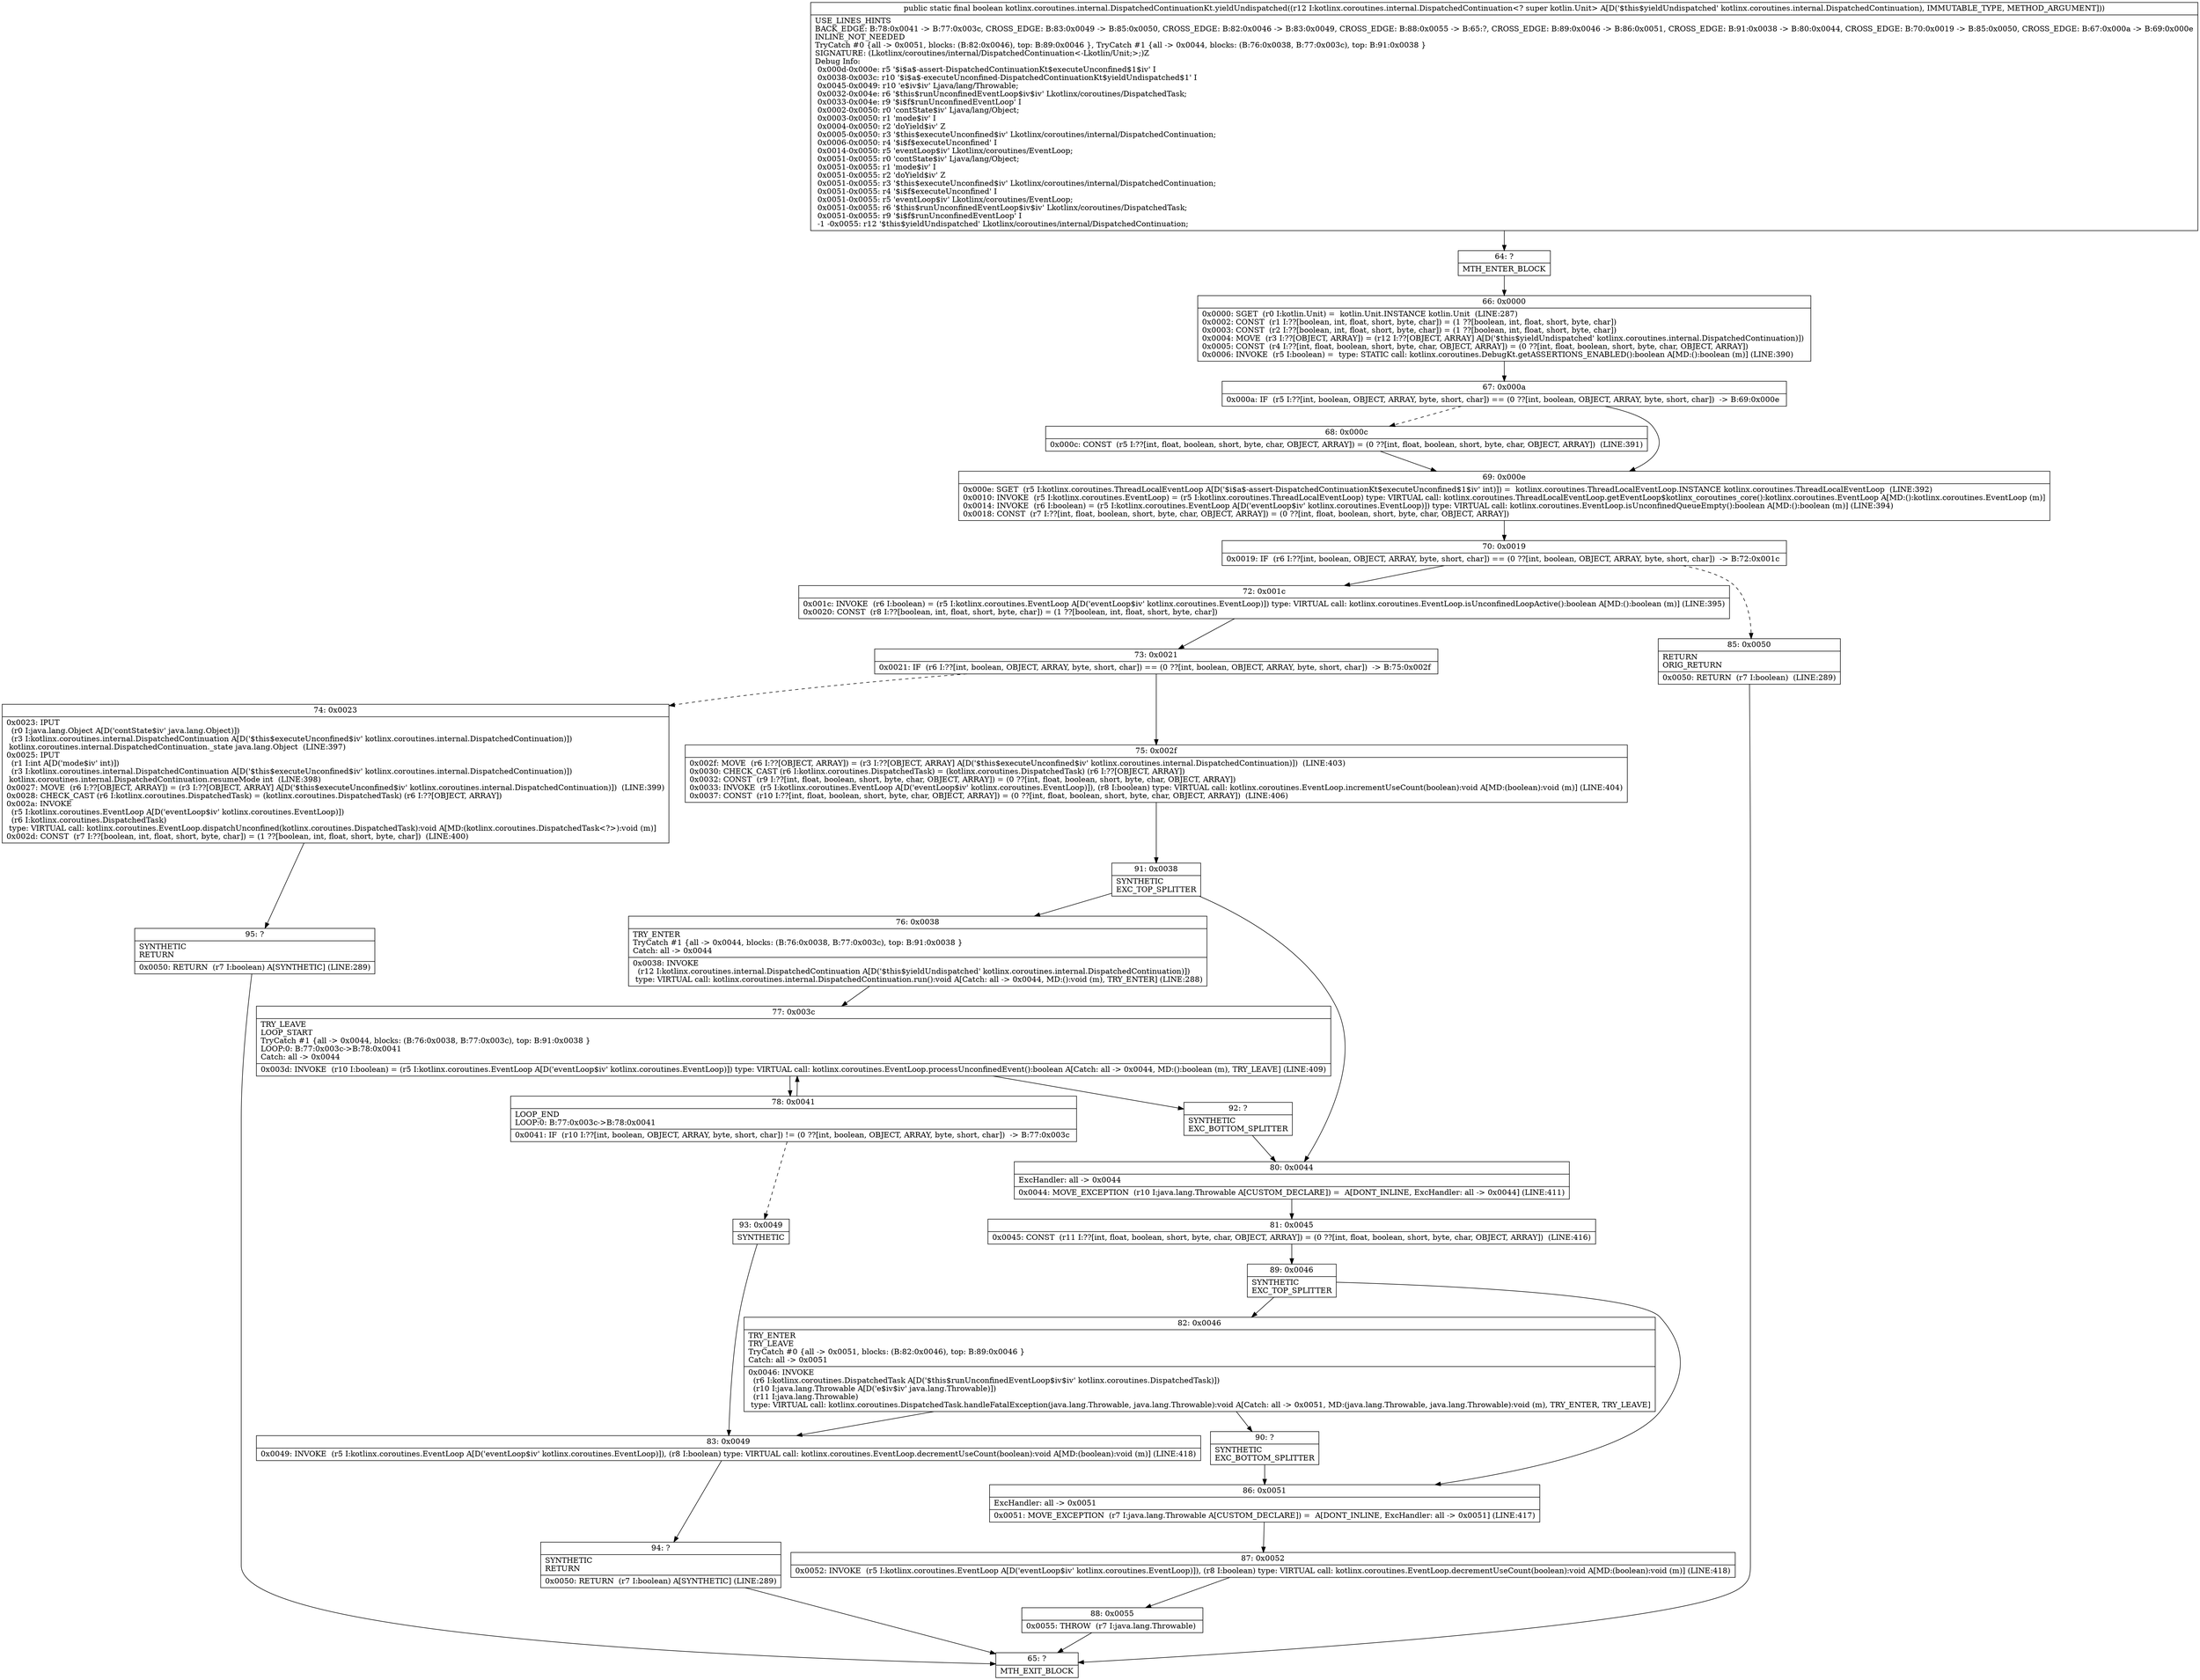 digraph "CFG forkotlinx.coroutines.internal.DispatchedContinuationKt.yieldUndispatched(Lkotlinx\/coroutines\/internal\/DispatchedContinuation;)Z" {
Node_64 [shape=record,label="{64\:\ ?|MTH_ENTER_BLOCK\l}"];
Node_66 [shape=record,label="{66\:\ 0x0000|0x0000: SGET  (r0 I:kotlin.Unit) =  kotlin.Unit.INSTANCE kotlin.Unit  (LINE:287)\l0x0002: CONST  (r1 I:??[boolean, int, float, short, byte, char]) = (1 ??[boolean, int, float, short, byte, char]) \l0x0003: CONST  (r2 I:??[boolean, int, float, short, byte, char]) = (1 ??[boolean, int, float, short, byte, char]) \l0x0004: MOVE  (r3 I:??[OBJECT, ARRAY]) = (r12 I:??[OBJECT, ARRAY] A[D('$this$yieldUndispatched' kotlinx.coroutines.internal.DispatchedContinuation)]) \l0x0005: CONST  (r4 I:??[int, float, boolean, short, byte, char, OBJECT, ARRAY]) = (0 ??[int, float, boolean, short, byte, char, OBJECT, ARRAY]) \l0x0006: INVOKE  (r5 I:boolean) =  type: STATIC call: kotlinx.coroutines.DebugKt.getASSERTIONS_ENABLED():boolean A[MD:():boolean (m)] (LINE:390)\l}"];
Node_67 [shape=record,label="{67\:\ 0x000a|0x000a: IF  (r5 I:??[int, boolean, OBJECT, ARRAY, byte, short, char]) == (0 ??[int, boolean, OBJECT, ARRAY, byte, short, char])  \-\> B:69:0x000e \l}"];
Node_68 [shape=record,label="{68\:\ 0x000c|0x000c: CONST  (r5 I:??[int, float, boolean, short, byte, char, OBJECT, ARRAY]) = (0 ??[int, float, boolean, short, byte, char, OBJECT, ARRAY])  (LINE:391)\l}"];
Node_69 [shape=record,label="{69\:\ 0x000e|0x000e: SGET  (r5 I:kotlinx.coroutines.ThreadLocalEventLoop A[D('$i$a$\-assert\-DispatchedContinuationKt$executeUnconfined$1$iv' int)]) =  kotlinx.coroutines.ThreadLocalEventLoop.INSTANCE kotlinx.coroutines.ThreadLocalEventLoop  (LINE:392)\l0x0010: INVOKE  (r5 I:kotlinx.coroutines.EventLoop) = (r5 I:kotlinx.coroutines.ThreadLocalEventLoop) type: VIRTUAL call: kotlinx.coroutines.ThreadLocalEventLoop.getEventLoop$kotlinx_coroutines_core():kotlinx.coroutines.EventLoop A[MD:():kotlinx.coroutines.EventLoop (m)]\l0x0014: INVOKE  (r6 I:boolean) = (r5 I:kotlinx.coroutines.EventLoop A[D('eventLoop$iv' kotlinx.coroutines.EventLoop)]) type: VIRTUAL call: kotlinx.coroutines.EventLoop.isUnconfinedQueueEmpty():boolean A[MD:():boolean (m)] (LINE:394)\l0x0018: CONST  (r7 I:??[int, float, boolean, short, byte, char, OBJECT, ARRAY]) = (0 ??[int, float, boolean, short, byte, char, OBJECT, ARRAY]) \l}"];
Node_70 [shape=record,label="{70\:\ 0x0019|0x0019: IF  (r6 I:??[int, boolean, OBJECT, ARRAY, byte, short, char]) == (0 ??[int, boolean, OBJECT, ARRAY, byte, short, char])  \-\> B:72:0x001c \l}"];
Node_72 [shape=record,label="{72\:\ 0x001c|0x001c: INVOKE  (r6 I:boolean) = (r5 I:kotlinx.coroutines.EventLoop A[D('eventLoop$iv' kotlinx.coroutines.EventLoop)]) type: VIRTUAL call: kotlinx.coroutines.EventLoop.isUnconfinedLoopActive():boolean A[MD:():boolean (m)] (LINE:395)\l0x0020: CONST  (r8 I:??[boolean, int, float, short, byte, char]) = (1 ??[boolean, int, float, short, byte, char]) \l}"];
Node_73 [shape=record,label="{73\:\ 0x0021|0x0021: IF  (r6 I:??[int, boolean, OBJECT, ARRAY, byte, short, char]) == (0 ??[int, boolean, OBJECT, ARRAY, byte, short, char])  \-\> B:75:0x002f \l}"];
Node_74 [shape=record,label="{74\:\ 0x0023|0x0023: IPUT  \l  (r0 I:java.lang.Object A[D('contState$iv' java.lang.Object)])\l  (r3 I:kotlinx.coroutines.internal.DispatchedContinuation A[D('$this$executeUnconfined$iv' kotlinx.coroutines.internal.DispatchedContinuation)])\l kotlinx.coroutines.internal.DispatchedContinuation._state java.lang.Object  (LINE:397)\l0x0025: IPUT  \l  (r1 I:int A[D('mode$iv' int)])\l  (r3 I:kotlinx.coroutines.internal.DispatchedContinuation A[D('$this$executeUnconfined$iv' kotlinx.coroutines.internal.DispatchedContinuation)])\l kotlinx.coroutines.internal.DispatchedContinuation.resumeMode int  (LINE:398)\l0x0027: MOVE  (r6 I:??[OBJECT, ARRAY]) = (r3 I:??[OBJECT, ARRAY] A[D('$this$executeUnconfined$iv' kotlinx.coroutines.internal.DispatchedContinuation)])  (LINE:399)\l0x0028: CHECK_CAST (r6 I:kotlinx.coroutines.DispatchedTask) = (kotlinx.coroutines.DispatchedTask) (r6 I:??[OBJECT, ARRAY]) \l0x002a: INVOKE  \l  (r5 I:kotlinx.coroutines.EventLoop A[D('eventLoop$iv' kotlinx.coroutines.EventLoop)])\l  (r6 I:kotlinx.coroutines.DispatchedTask)\l type: VIRTUAL call: kotlinx.coroutines.EventLoop.dispatchUnconfined(kotlinx.coroutines.DispatchedTask):void A[MD:(kotlinx.coroutines.DispatchedTask\<?\>):void (m)]\l0x002d: CONST  (r7 I:??[boolean, int, float, short, byte, char]) = (1 ??[boolean, int, float, short, byte, char])  (LINE:400)\l}"];
Node_95 [shape=record,label="{95\:\ ?|SYNTHETIC\lRETURN\l|0x0050: RETURN  (r7 I:boolean) A[SYNTHETIC] (LINE:289)\l}"];
Node_65 [shape=record,label="{65\:\ ?|MTH_EXIT_BLOCK\l}"];
Node_75 [shape=record,label="{75\:\ 0x002f|0x002f: MOVE  (r6 I:??[OBJECT, ARRAY]) = (r3 I:??[OBJECT, ARRAY] A[D('$this$executeUnconfined$iv' kotlinx.coroutines.internal.DispatchedContinuation)])  (LINE:403)\l0x0030: CHECK_CAST (r6 I:kotlinx.coroutines.DispatchedTask) = (kotlinx.coroutines.DispatchedTask) (r6 I:??[OBJECT, ARRAY]) \l0x0032: CONST  (r9 I:??[int, float, boolean, short, byte, char, OBJECT, ARRAY]) = (0 ??[int, float, boolean, short, byte, char, OBJECT, ARRAY]) \l0x0033: INVOKE  (r5 I:kotlinx.coroutines.EventLoop A[D('eventLoop$iv' kotlinx.coroutines.EventLoop)]), (r8 I:boolean) type: VIRTUAL call: kotlinx.coroutines.EventLoop.incrementUseCount(boolean):void A[MD:(boolean):void (m)] (LINE:404)\l0x0037: CONST  (r10 I:??[int, float, boolean, short, byte, char, OBJECT, ARRAY]) = (0 ??[int, float, boolean, short, byte, char, OBJECT, ARRAY])  (LINE:406)\l}"];
Node_91 [shape=record,label="{91\:\ 0x0038|SYNTHETIC\lEXC_TOP_SPLITTER\l}"];
Node_76 [shape=record,label="{76\:\ 0x0038|TRY_ENTER\lTryCatch #1 \{all \-\> 0x0044, blocks: (B:76:0x0038, B:77:0x003c), top: B:91:0x0038 \}\lCatch: all \-\> 0x0044\l|0x0038: INVOKE  \l  (r12 I:kotlinx.coroutines.internal.DispatchedContinuation A[D('$this$yieldUndispatched' kotlinx.coroutines.internal.DispatchedContinuation)])\l type: VIRTUAL call: kotlinx.coroutines.internal.DispatchedContinuation.run():void A[Catch: all \-\> 0x0044, MD:():void (m), TRY_ENTER] (LINE:288)\l}"];
Node_77 [shape=record,label="{77\:\ 0x003c|TRY_LEAVE\lLOOP_START\lTryCatch #1 \{all \-\> 0x0044, blocks: (B:76:0x0038, B:77:0x003c), top: B:91:0x0038 \}\lLOOP:0: B:77:0x003c\-\>B:78:0x0041\lCatch: all \-\> 0x0044\l|0x003d: INVOKE  (r10 I:boolean) = (r5 I:kotlinx.coroutines.EventLoop A[D('eventLoop$iv' kotlinx.coroutines.EventLoop)]) type: VIRTUAL call: kotlinx.coroutines.EventLoop.processUnconfinedEvent():boolean A[Catch: all \-\> 0x0044, MD:():boolean (m), TRY_LEAVE] (LINE:409)\l}"];
Node_78 [shape=record,label="{78\:\ 0x0041|LOOP_END\lLOOP:0: B:77:0x003c\-\>B:78:0x0041\l|0x0041: IF  (r10 I:??[int, boolean, OBJECT, ARRAY, byte, short, char]) != (0 ??[int, boolean, OBJECT, ARRAY, byte, short, char])  \-\> B:77:0x003c \l}"];
Node_93 [shape=record,label="{93\:\ 0x0049|SYNTHETIC\l}"];
Node_83 [shape=record,label="{83\:\ 0x0049|0x0049: INVOKE  (r5 I:kotlinx.coroutines.EventLoop A[D('eventLoop$iv' kotlinx.coroutines.EventLoop)]), (r8 I:boolean) type: VIRTUAL call: kotlinx.coroutines.EventLoop.decrementUseCount(boolean):void A[MD:(boolean):void (m)] (LINE:418)\l}"];
Node_94 [shape=record,label="{94\:\ ?|SYNTHETIC\lRETURN\l|0x0050: RETURN  (r7 I:boolean) A[SYNTHETIC] (LINE:289)\l}"];
Node_92 [shape=record,label="{92\:\ ?|SYNTHETIC\lEXC_BOTTOM_SPLITTER\l}"];
Node_80 [shape=record,label="{80\:\ 0x0044|ExcHandler: all \-\> 0x0044\l|0x0044: MOVE_EXCEPTION  (r10 I:java.lang.Throwable A[CUSTOM_DECLARE]) =  A[DONT_INLINE, ExcHandler: all \-\> 0x0044] (LINE:411)\l}"];
Node_81 [shape=record,label="{81\:\ 0x0045|0x0045: CONST  (r11 I:??[int, float, boolean, short, byte, char, OBJECT, ARRAY]) = (0 ??[int, float, boolean, short, byte, char, OBJECT, ARRAY])  (LINE:416)\l}"];
Node_89 [shape=record,label="{89\:\ 0x0046|SYNTHETIC\lEXC_TOP_SPLITTER\l}"];
Node_82 [shape=record,label="{82\:\ 0x0046|TRY_ENTER\lTRY_LEAVE\lTryCatch #0 \{all \-\> 0x0051, blocks: (B:82:0x0046), top: B:89:0x0046 \}\lCatch: all \-\> 0x0051\l|0x0046: INVOKE  \l  (r6 I:kotlinx.coroutines.DispatchedTask A[D('$this$runUnconfinedEventLoop$iv$iv' kotlinx.coroutines.DispatchedTask)])\l  (r10 I:java.lang.Throwable A[D('e$iv$iv' java.lang.Throwable)])\l  (r11 I:java.lang.Throwable)\l type: VIRTUAL call: kotlinx.coroutines.DispatchedTask.handleFatalException(java.lang.Throwable, java.lang.Throwable):void A[Catch: all \-\> 0x0051, MD:(java.lang.Throwable, java.lang.Throwable):void (m), TRY_ENTER, TRY_LEAVE]\l}"];
Node_90 [shape=record,label="{90\:\ ?|SYNTHETIC\lEXC_BOTTOM_SPLITTER\l}"];
Node_86 [shape=record,label="{86\:\ 0x0051|ExcHandler: all \-\> 0x0051\l|0x0051: MOVE_EXCEPTION  (r7 I:java.lang.Throwable A[CUSTOM_DECLARE]) =  A[DONT_INLINE, ExcHandler: all \-\> 0x0051] (LINE:417)\l}"];
Node_87 [shape=record,label="{87\:\ 0x0052|0x0052: INVOKE  (r5 I:kotlinx.coroutines.EventLoop A[D('eventLoop$iv' kotlinx.coroutines.EventLoop)]), (r8 I:boolean) type: VIRTUAL call: kotlinx.coroutines.EventLoop.decrementUseCount(boolean):void A[MD:(boolean):void (m)] (LINE:418)\l}"];
Node_88 [shape=record,label="{88\:\ 0x0055|0x0055: THROW  (r7 I:java.lang.Throwable) \l}"];
Node_85 [shape=record,label="{85\:\ 0x0050|RETURN\lORIG_RETURN\l|0x0050: RETURN  (r7 I:boolean)  (LINE:289)\l}"];
MethodNode[shape=record,label="{public static final boolean kotlinx.coroutines.internal.DispatchedContinuationKt.yieldUndispatched((r12 I:kotlinx.coroutines.internal.DispatchedContinuation\<? super kotlin.Unit\> A[D('$this$yieldUndispatched' kotlinx.coroutines.internal.DispatchedContinuation), IMMUTABLE_TYPE, METHOD_ARGUMENT]))  | USE_LINES_HINTS\lBACK_EDGE: B:78:0x0041 \-\> B:77:0x003c, CROSS_EDGE: B:83:0x0049 \-\> B:85:0x0050, CROSS_EDGE: B:82:0x0046 \-\> B:83:0x0049, CROSS_EDGE: B:88:0x0055 \-\> B:65:?, CROSS_EDGE: B:89:0x0046 \-\> B:86:0x0051, CROSS_EDGE: B:91:0x0038 \-\> B:80:0x0044, CROSS_EDGE: B:70:0x0019 \-\> B:85:0x0050, CROSS_EDGE: B:67:0x000a \-\> B:69:0x000e\lINLINE_NOT_NEEDED\lTryCatch #0 \{all \-\> 0x0051, blocks: (B:82:0x0046), top: B:89:0x0046 \}, TryCatch #1 \{all \-\> 0x0044, blocks: (B:76:0x0038, B:77:0x003c), top: B:91:0x0038 \}\lSIGNATURE: (Lkotlinx\/coroutines\/internal\/DispatchedContinuation\<\-Lkotlin\/Unit;\>;)Z\lDebug Info:\l  0x000d\-0x000e: r5 '$i$a$\-assert\-DispatchedContinuationKt$executeUnconfined$1$iv' I\l  0x0038\-0x003c: r10 '$i$a$\-executeUnconfined\-DispatchedContinuationKt$yieldUndispatched$1' I\l  0x0045\-0x0049: r10 'e$iv$iv' Ljava\/lang\/Throwable;\l  0x0032\-0x004e: r6 '$this$runUnconfinedEventLoop$iv$iv' Lkotlinx\/coroutines\/DispatchedTask;\l  0x0033\-0x004e: r9 '$i$f$runUnconfinedEventLoop' I\l  0x0002\-0x0050: r0 'contState$iv' Ljava\/lang\/Object;\l  0x0003\-0x0050: r1 'mode$iv' I\l  0x0004\-0x0050: r2 'doYield$iv' Z\l  0x0005\-0x0050: r3 '$this$executeUnconfined$iv' Lkotlinx\/coroutines\/internal\/DispatchedContinuation;\l  0x0006\-0x0050: r4 '$i$f$executeUnconfined' I\l  0x0014\-0x0050: r5 'eventLoop$iv' Lkotlinx\/coroutines\/EventLoop;\l  0x0051\-0x0055: r0 'contState$iv' Ljava\/lang\/Object;\l  0x0051\-0x0055: r1 'mode$iv' I\l  0x0051\-0x0055: r2 'doYield$iv' Z\l  0x0051\-0x0055: r3 '$this$executeUnconfined$iv' Lkotlinx\/coroutines\/internal\/DispatchedContinuation;\l  0x0051\-0x0055: r4 '$i$f$executeUnconfined' I\l  0x0051\-0x0055: r5 'eventLoop$iv' Lkotlinx\/coroutines\/EventLoop;\l  0x0051\-0x0055: r6 '$this$runUnconfinedEventLoop$iv$iv' Lkotlinx\/coroutines\/DispatchedTask;\l  0x0051\-0x0055: r9 '$i$f$runUnconfinedEventLoop' I\l  \-1 \-0x0055: r12 '$this$yieldUndispatched' Lkotlinx\/coroutines\/internal\/DispatchedContinuation;\l}"];
MethodNode -> Node_64;Node_64 -> Node_66;
Node_66 -> Node_67;
Node_67 -> Node_68[style=dashed];
Node_67 -> Node_69;
Node_68 -> Node_69;
Node_69 -> Node_70;
Node_70 -> Node_72;
Node_70 -> Node_85[style=dashed];
Node_72 -> Node_73;
Node_73 -> Node_74[style=dashed];
Node_73 -> Node_75;
Node_74 -> Node_95;
Node_95 -> Node_65;
Node_75 -> Node_91;
Node_91 -> Node_76;
Node_91 -> Node_80;
Node_76 -> Node_77;
Node_77 -> Node_78;
Node_77 -> Node_92;
Node_78 -> Node_77;
Node_78 -> Node_93[style=dashed];
Node_93 -> Node_83;
Node_83 -> Node_94;
Node_94 -> Node_65;
Node_92 -> Node_80;
Node_80 -> Node_81;
Node_81 -> Node_89;
Node_89 -> Node_82;
Node_89 -> Node_86;
Node_82 -> Node_83;
Node_82 -> Node_90;
Node_90 -> Node_86;
Node_86 -> Node_87;
Node_87 -> Node_88;
Node_88 -> Node_65;
Node_85 -> Node_65;
}


